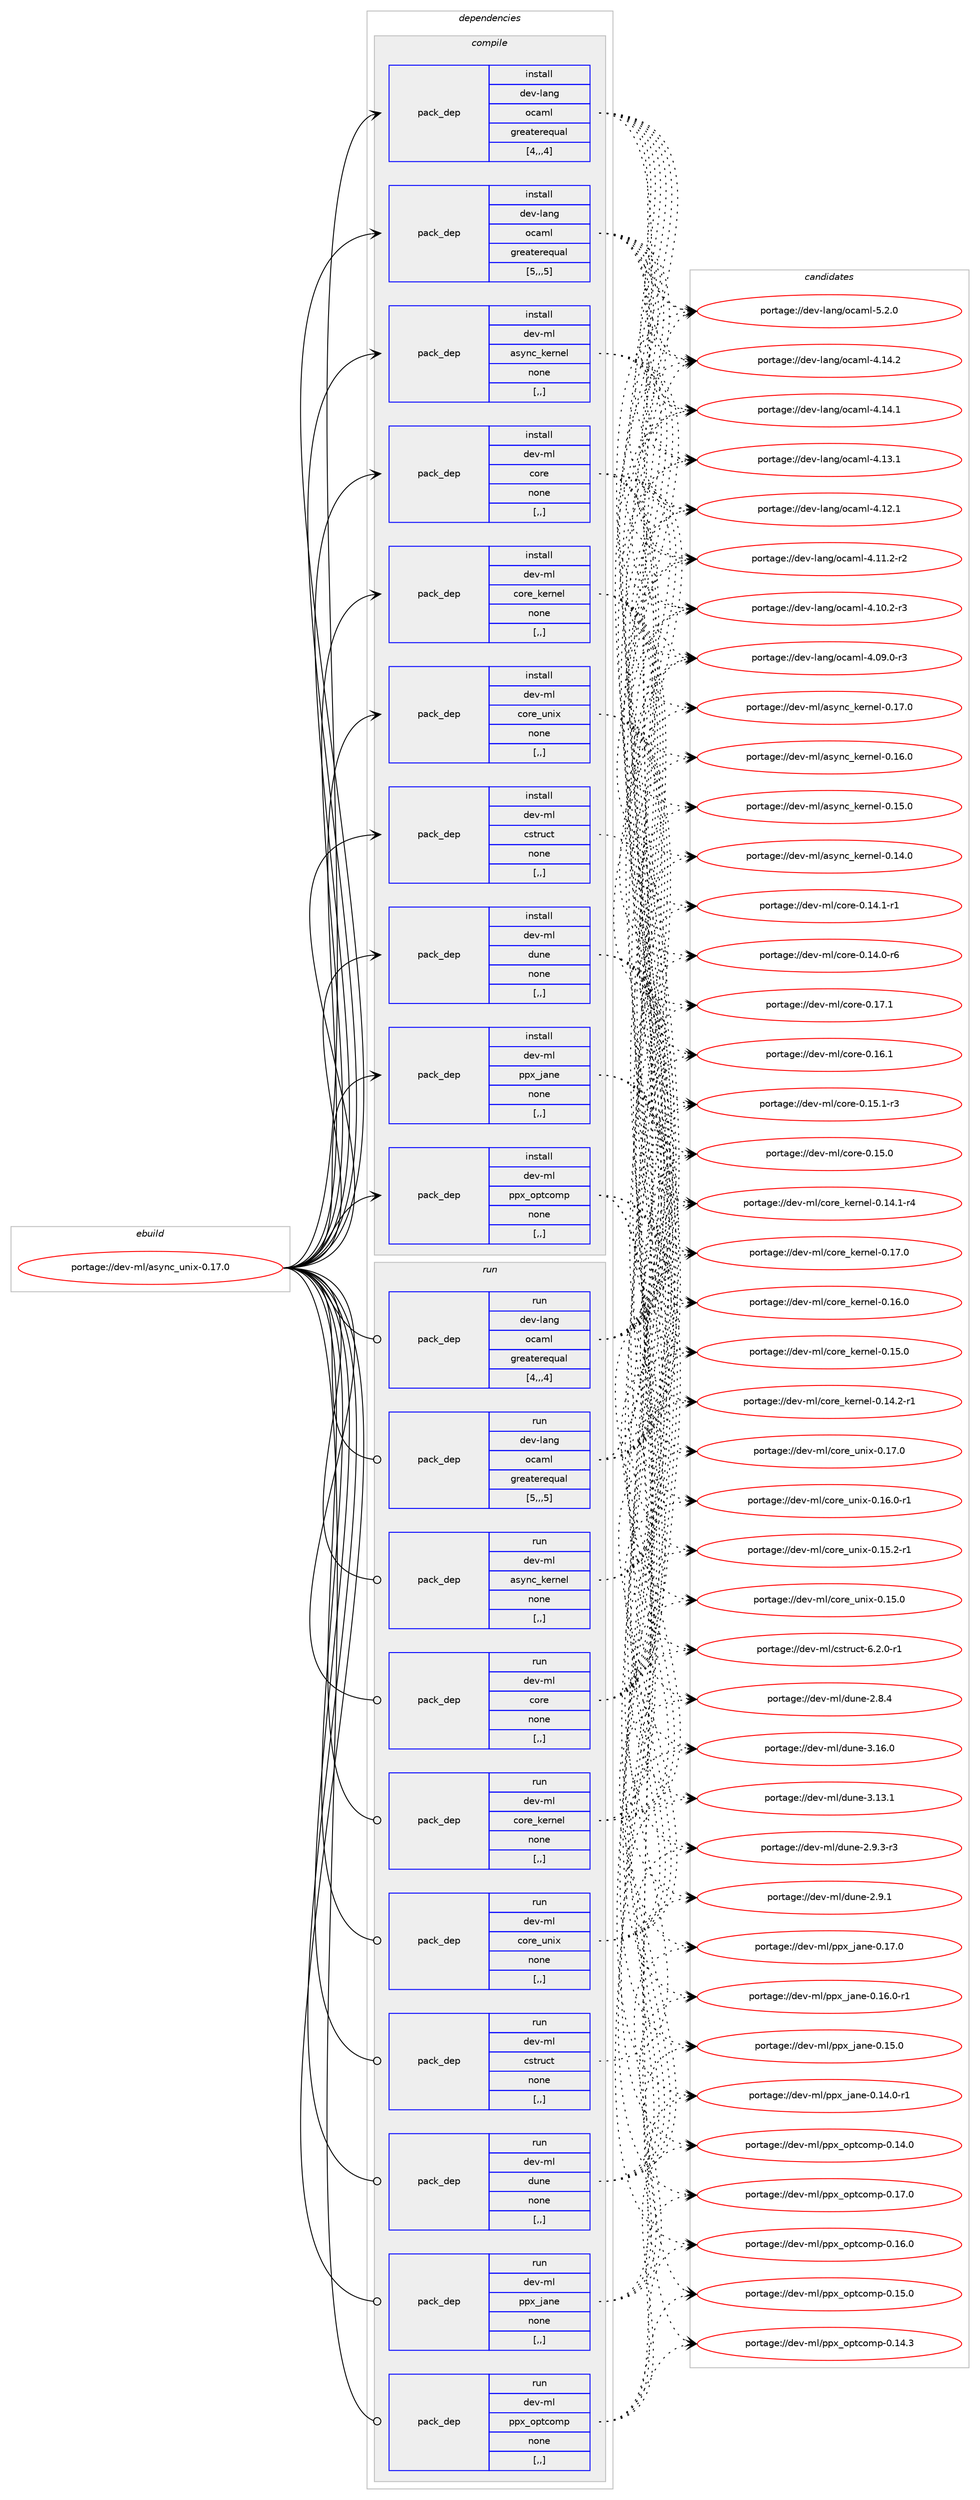 digraph prolog {

# *************
# Graph options
# *************

newrank=true;
concentrate=true;
compound=true;
graph [rankdir=LR,fontname=Helvetica,fontsize=10,ranksep=1.5];#, ranksep=2.5, nodesep=0.2];
edge  [arrowhead=vee];
node  [fontname=Helvetica,fontsize=10];

# **********
# The ebuild
# **********

subgraph cluster_leftcol {
color=gray;
label=<<i>ebuild</i>>;
id [label="portage://dev-ml/async_unix-0.17.0", color=red, width=4, href="../dev-ml/async_unix-0.17.0.svg"];
}

# ****************
# The dependencies
# ****************

subgraph cluster_midcol {
color=gray;
label=<<i>dependencies</i>>;
subgraph cluster_compile {
fillcolor="#eeeeee";
style=filled;
label=<<i>compile</i>>;
subgraph pack447423 {
dependency611666 [label=<<TABLE BORDER="0" CELLBORDER="1" CELLSPACING="0" CELLPADDING="4" WIDTH="220"><TR><TD ROWSPAN="6" CELLPADDING="30">pack_dep</TD></TR><TR><TD WIDTH="110">install</TD></TR><TR><TD>dev-lang</TD></TR><TR><TD>ocaml</TD></TR><TR><TD>greaterequal</TD></TR><TR><TD>[4,,,4]</TD></TR></TABLE>>, shape=none, color=blue];
}
id:e -> dependency611666:w [weight=20,style="solid",arrowhead="vee"];
subgraph pack447424 {
dependency611667 [label=<<TABLE BORDER="0" CELLBORDER="1" CELLSPACING="0" CELLPADDING="4" WIDTH="220"><TR><TD ROWSPAN="6" CELLPADDING="30">pack_dep</TD></TR><TR><TD WIDTH="110">install</TD></TR><TR><TD>dev-lang</TD></TR><TR><TD>ocaml</TD></TR><TR><TD>greaterequal</TD></TR><TR><TD>[5,,,5]</TD></TR></TABLE>>, shape=none, color=blue];
}
id:e -> dependency611667:w [weight=20,style="solid",arrowhead="vee"];
subgraph pack447425 {
dependency611668 [label=<<TABLE BORDER="0" CELLBORDER="1" CELLSPACING="0" CELLPADDING="4" WIDTH="220"><TR><TD ROWSPAN="6" CELLPADDING="30">pack_dep</TD></TR><TR><TD WIDTH="110">install</TD></TR><TR><TD>dev-ml</TD></TR><TR><TD>async_kernel</TD></TR><TR><TD>none</TD></TR><TR><TD>[,,]</TD></TR></TABLE>>, shape=none, color=blue];
}
id:e -> dependency611668:w [weight=20,style="solid",arrowhead="vee"];
subgraph pack447426 {
dependency611669 [label=<<TABLE BORDER="0" CELLBORDER="1" CELLSPACING="0" CELLPADDING="4" WIDTH="220"><TR><TD ROWSPAN="6" CELLPADDING="30">pack_dep</TD></TR><TR><TD WIDTH="110">install</TD></TR><TR><TD>dev-ml</TD></TR><TR><TD>core</TD></TR><TR><TD>none</TD></TR><TR><TD>[,,]</TD></TR></TABLE>>, shape=none, color=blue];
}
id:e -> dependency611669:w [weight=20,style="solid",arrowhead="vee"];
subgraph pack447427 {
dependency611670 [label=<<TABLE BORDER="0" CELLBORDER="1" CELLSPACING="0" CELLPADDING="4" WIDTH="220"><TR><TD ROWSPAN="6" CELLPADDING="30">pack_dep</TD></TR><TR><TD WIDTH="110">install</TD></TR><TR><TD>dev-ml</TD></TR><TR><TD>core_kernel</TD></TR><TR><TD>none</TD></TR><TR><TD>[,,]</TD></TR></TABLE>>, shape=none, color=blue];
}
id:e -> dependency611670:w [weight=20,style="solid",arrowhead="vee"];
subgraph pack447428 {
dependency611671 [label=<<TABLE BORDER="0" CELLBORDER="1" CELLSPACING="0" CELLPADDING="4" WIDTH="220"><TR><TD ROWSPAN="6" CELLPADDING="30">pack_dep</TD></TR><TR><TD WIDTH="110">install</TD></TR><TR><TD>dev-ml</TD></TR><TR><TD>core_unix</TD></TR><TR><TD>none</TD></TR><TR><TD>[,,]</TD></TR></TABLE>>, shape=none, color=blue];
}
id:e -> dependency611671:w [weight=20,style="solid",arrowhead="vee"];
subgraph pack447429 {
dependency611672 [label=<<TABLE BORDER="0" CELLBORDER="1" CELLSPACING="0" CELLPADDING="4" WIDTH="220"><TR><TD ROWSPAN="6" CELLPADDING="30">pack_dep</TD></TR><TR><TD WIDTH="110">install</TD></TR><TR><TD>dev-ml</TD></TR><TR><TD>cstruct</TD></TR><TR><TD>none</TD></TR><TR><TD>[,,]</TD></TR></TABLE>>, shape=none, color=blue];
}
id:e -> dependency611672:w [weight=20,style="solid",arrowhead="vee"];
subgraph pack447430 {
dependency611673 [label=<<TABLE BORDER="0" CELLBORDER="1" CELLSPACING="0" CELLPADDING="4" WIDTH="220"><TR><TD ROWSPAN="6" CELLPADDING="30">pack_dep</TD></TR><TR><TD WIDTH="110">install</TD></TR><TR><TD>dev-ml</TD></TR><TR><TD>dune</TD></TR><TR><TD>none</TD></TR><TR><TD>[,,]</TD></TR></TABLE>>, shape=none, color=blue];
}
id:e -> dependency611673:w [weight=20,style="solid",arrowhead="vee"];
subgraph pack447431 {
dependency611674 [label=<<TABLE BORDER="0" CELLBORDER="1" CELLSPACING="0" CELLPADDING="4" WIDTH="220"><TR><TD ROWSPAN="6" CELLPADDING="30">pack_dep</TD></TR><TR><TD WIDTH="110">install</TD></TR><TR><TD>dev-ml</TD></TR><TR><TD>ppx_jane</TD></TR><TR><TD>none</TD></TR><TR><TD>[,,]</TD></TR></TABLE>>, shape=none, color=blue];
}
id:e -> dependency611674:w [weight=20,style="solid",arrowhead="vee"];
subgraph pack447432 {
dependency611675 [label=<<TABLE BORDER="0" CELLBORDER="1" CELLSPACING="0" CELLPADDING="4" WIDTH="220"><TR><TD ROWSPAN="6" CELLPADDING="30">pack_dep</TD></TR><TR><TD WIDTH="110">install</TD></TR><TR><TD>dev-ml</TD></TR><TR><TD>ppx_optcomp</TD></TR><TR><TD>none</TD></TR><TR><TD>[,,]</TD></TR></TABLE>>, shape=none, color=blue];
}
id:e -> dependency611675:w [weight=20,style="solid",arrowhead="vee"];
}
subgraph cluster_compileandrun {
fillcolor="#eeeeee";
style=filled;
label=<<i>compile and run</i>>;
}
subgraph cluster_run {
fillcolor="#eeeeee";
style=filled;
label=<<i>run</i>>;
subgraph pack447433 {
dependency611676 [label=<<TABLE BORDER="0" CELLBORDER="1" CELLSPACING="0" CELLPADDING="4" WIDTH="220"><TR><TD ROWSPAN="6" CELLPADDING="30">pack_dep</TD></TR><TR><TD WIDTH="110">run</TD></TR><TR><TD>dev-lang</TD></TR><TR><TD>ocaml</TD></TR><TR><TD>greaterequal</TD></TR><TR><TD>[4,,,4]</TD></TR></TABLE>>, shape=none, color=blue];
}
id:e -> dependency611676:w [weight=20,style="solid",arrowhead="odot"];
subgraph pack447434 {
dependency611677 [label=<<TABLE BORDER="0" CELLBORDER="1" CELLSPACING="0" CELLPADDING="4" WIDTH="220"><TR><TD ROWSPAN="6" CELLPADDING="30">pack_dep</TD></TR><TR><TD WIDTH="110">run</TD></TR><TR><TD>dev-lang</TD></TR><TR><TD>ocaml</TD></TR><TR><TD>greaterequal</TD></TR><TR><TD>[5,,,5]</TD></TR></TABLE>>, shape=none, color=blue];
}
id:e -> dependency611677:w [weight=20,style="solid",arrowhead="odot"];
subgraph pack447435 {
dependency611678 [label=<<TABLE BORDER="0" CELLBORDER="1" CELLSPACING="0" CELLPADDING="4" WIDTH="220"><TR><TD ROWSPAN="6" CELLPADDING="30">pack_dep</TD></TR><TR><TD WIDTH="110">run</TD></TR><TR><TD>dev-ml</TD></TR><TR><TD>async_kernel</TD></TR><TR><TD>none</TD></TR><TR><TD>[,,]</TD></TR></TABLE>>, shape=none, color=blue];
}
id:e -> dependency611678:w [weight=20,style="solid",arrowhead="odot"];
subgraph pack447436 {
dependency611679 [label=<<TABLE BORDER="0" CELLBORDER="1" CELLSPACING="0" CELLPADDING="4" WIDTH="220"><TR><TD ROWSPAN="6" CELLPADDING="30">pack_dep</TD></TR><TR><TD WIDTH="110">run</TD></TR><TR><TD>dev-ml</TD></TR><TR><TD>core</TD></TR><TR><TD>none</TD></TR><TR><TD>[,,]</TD></TR></TABLE>>, shape=none, color=blue];
}
id:e -> dependency611679:w [weight=20,style="solid",arrowhead="odot"];
subgraph pack447437 {
dependency611680 [label=<<TABLE BORDER="0" CELLBORDER="1" CELLSPACING="0" CELLPADDING="4" WIDTH="220"><TR><TD ROWSPAN="6" CELLPADDING="30">pack_dep</TD></TR><TR><TD WIDTH="110">run</TD></TR><TR><TD>dev-ml</TD></TR><TR><TD>core_kernel</TD></TR><TR><TD>none</TD></TR><TR><TD>[,,]</TD></TR></TABLE>>, shape=none, color=blue];
}
id:e -> dependency611680:w [weight=20,style="solid",arrowhead="odot"];
subgraph pack447438 {
dependency611681 [label=<<TABLE BORDER="0" CELLBORDER="1" CELLSPACING="0" CELLPADDING="4" WIDTH="220"><TR><TD ROWSPAN="6" CELLPADDING="30">pack_dep</TD></TR><TR><TD WIDTH="110">run</TD></TR><TR><TD>dev-ml</TD></TR><TR><TD>core_unix</TD></TR><TR><TD>none</TD></TR><TR><TD>[,,]</TD></TR></TABLE>>, shape=none, color=blue];
}
id:e -> dependency611681:w [weight=20,style="solid",arrowhead="odot"];
subgraph pack447439 {
dependency611682 [label=<<TABLE BORDER="0" CELLBORDER="1" CELLSPACING="0" CELLPADDING="4" WIDTH="220"><TR><TD ROWSPAN="6" CELLPADDING="30">pack_dep</TD></TR><TR><TD WIDTH="110">run</TD></TR><TR><TD>dev-ml</TD></TR><TR><TD>cstruct</TD></TR><TR><TD>none</TD></TR><TR><TD>[,,]</TD></TR></TABLE>>, shape=none, color=blue];
}
id:e -> dependency611682:w [weight=20,style="solid",arrowhead="odot"];
subgraph pack447440 {
dependency611683 [label=<<TABLE BORDER="0" CELLBORDER="1" CELLSPACING="0" CELLPADDING="4" WIDTH="220"><TR><TD ROWSPAN="6" CELLPADDING="30">pack_dep</TD></TR><TR><TD WIDTH="110">run</TD></TR><TR><TD>dev-ml</TD></TR><TR><TD>dune</TD></TR><TR><TD>none</TD></TR><TR><TD>[,,]</TD></TR></TABLE>>, shape=none, color=blue];
}
id:e -> dependency611683:w [weight=20,style="solid",arrowhead="odot"];
subgraph pack447441 {
dependency611684 [label=<<TABLE BORDER="0" CELLBORDER="1" CELLSPACING="0" CELLPADDING="4" WIDTH="220"><TR><TD ROWSPAN="6" CELLPADDING="30">pack_dep</TD></TR><TR><TD WIDTH="110">run</TD></TR><TR><TD>dev-ml</TD></TR><TR><TD>ppx_jane</TD></TR><TR><TD>none</TD></TR><TR><TD>[,,]</TD></TR></TABLE>>, shape=none, color=blue];
}
id:e -> dependency611684:w [weight=20,style="solid",arrowhead="odot"];
subgraph pack447442 {
dependency611685 [label=<<TABLE BORDER="0" CELLBORDER="1" CELLSPACING="0" CELLPADDING="4" WIDTH="220"><TR><TD ROWSPAN="6" CELLPADDING="30">pack_dep</TD></TR><TR><TD WIDTH="110">run</TD></TR><TR><TD>dev-ml</TD></TR><TR><TD>ppx_optcomp</TD></TR><TR><TD>none</TD></TR><TR><TD>[,,]</TD></TR></TABLE>>, shape=none, color=blue];
}
id:e -> dependency611685:w [weight=20,style="solid",arrowhead="odot"];
}
}

# **************
# The candidates
# **************

subgraph cluster_choices {
rank=same;
color=gray;
label=<<i>candidates</i>>;

subgraph choice447423 {
color=black;
nodesep=1;
choice1001011184510897110103471119997109108455346504648 [label="portage://dev-lang/ocaml-5.2.0", color=red, width=4,href="../dev-lang/ocaml-5.2.0.svg"];
choice100101118451089711010347111999710910845524649524650 [label="portage://dev-lang/ocaml-4.14.2", color=red, width=4,href="../dev-lang/ocaml-4.14.2.svg"];
choice100101118451089711010347111999710910845524649524649 [label="portage://dev-lang/ocaml-4.14.1", color=red, width=4,href="../dev-lang/ocaml-4.14.1.svg"];
choice100101118451089711010347111999710910845524649514649 [label="portage://dev-lang/ocaml-4.13.1", color=red, width=4,href="../dev-lang/ocaml-4.13.1.svg"];
choice100101118451089711010347111999710910845524649504649 [label="portage://dev-lang/ocaml-4.12.1", color=red, width=4,href="../dev-lang/ocaml-4.12.1.svg"];
choice1001011184510897110103471119997109108455246494946504511450 [label="portage://dev-lang/ocaml-4.11.2-r2", color=red, width=4,href="../dev-lang/ocaml-4.11.2-r2.svg"];
choice1001011184510897110103471119997109108455246494846504511451 [label="portage://dev-lang/ocaml-4.10.2-r3", color=red, width=4,href="../dev-lang/ocaml-4.10.2-r3.svg"];
choice1001011184510897110103471119997109108455246485746484511451 [label="portage://dev-lang/ocaml-4.09.0-r3", color=red, width=4,href="../dev-lang/ocaml-4.09.0-r3.svg"];
dependency611666:e -> choice1001011184510897110103471119997109108455346504648:w [style=dotted,weight="100"];
dependency611666:e -> choice100101118451089711010347111999710910845524649524650:w [style=dotted,weight="100"];
dependency611666:e -> choice100101118451089711010347111999710910845524649524649:w [style=dotted,weight="100"];
dependency611666:e -> choice100101118451089711010347111999710910845524649514649:w [style=dotted,weight="100"];
dependency611666:e -> choice100101118451089711010347111999710910845524649504649:w [style=dotted,weight="100"];
dependency611666:e -> choice1001011184510897110103471119997109108455246494946504511450:w [style=dotted,weight="100"];
dependency611666:e -> choice1001011184510897110103471119997109108455246494846504511451:w [style=dotted,weight="100"];
dependency611666:e -> choice1001011184510897110103471119997109108455246485746484511451:w [style=dotted,weight="100"];
}
subgraph choice447424 {
color=black;
nodesep=1;
choice1001011184510897110103471119997109108455346504648 [label="portage://dev-lang/ocaml-5.2.0", color=red, width=4,href="../dev-lang/ocaml-5.2.0.svg"];
choice100101118451089711010347111999710910845524649524650 [label="portage://dev-lang/ocaml-4.14.2", color=red, width=4,href="../dev-lang/ocaml-4.14.2.svg"];
choice100101118451089711010347111999710910845524649524649 [label="portage://dev-lang/ocaml-4.14.1", color=red, width=4,href="../dev-lang/ocaml-4.14.1.svg"];
choice100101118451089711010347111999710910845524649514649 [label="portage://dev-lang/ocaml-4.13.1", color=red, width=4,href="../dev-lang/ocaml-4.13.1.svg"];
choice100101118451089711010347111999710910845524649504649 [label="portage://dev-lang/ocaml-4.12.1", color=red, width=4,href="../dev-lang/ocaml-4.12.1.svg"];
choice1001011184510897110103471119997109108455246494946504511450 [label="portage://dev-lang/ocaml-4.11.2-r2", color=red, width=4,href="../dev-lang/ocaml-4.11.2-r2.svg"];
choice1001011184510897110103471119997109108455246494846504511451 [label="portage://dev-lang/ocaml-4.10.2-r3", color=red, width=4,href="../dev-lang/ocaml-4.10.2-r3.svg"];
choice1001011184510897110103471119997109108455246485746484511451 [label="portage://dev-lang/ocaml-4.09.0-r3", color=red, width=4,href="../dev-lang/ocaml-4.09.0-r3.svg"];
dependency611667:e -> choice1001011184510897110103471119997109108455346504648:w [style=dotted,weight="100"];
dependency611667:e -> choice100101118451089711010347111999710910845524649524650:w [style=dotted,weight="100"];
dependency611667:e -> choice100101118451089711010347111999710910845524649524649:w [style=dotted,weight="100"];
dependency611667:e -> choice100101118451089711010347111999710910845524649514649:w [style=dotted,weight="100"];
dependency611667:e -> choice100101118451089711010347111999710910845524649504649:w [style=dotted,weight="100"];
dependency611667:e -> choice1001011184510897110103471119997109108455246494946504511450:w [style=dotted,weight="100"];
dependency611667:e -> choice1001011184510897110103471119997109108455246494846504511451:w [style=dotted,weight="100"];
dependency611667:e -> choice1001011184510897110103471119997109108455246485746484511451:w [style=dotted,weight="100"];
}
subgraph choice447425 {
color=black;
nodesep=1;
choice100101118451091084797115121110999510710111411010110845484649554648 [label="portage://dev-ml/async_kernel-0.17.0", color=red, width=4,href="../dev-ml/async_kernel-0.17.0.svg"];
choice100101118451091084797115121110999510710111411010110845484649544648 [label="portage://dev-ml/async_kernel-0.16.0", color=red, width=4,href="../dev-ml/async_kernel-0.16.0.svg"];
choice100101118451091084797115121110999510710111411010110845484649534648 [label="portage://dev-ml/async_kernel-0.15.0", color=red, width=4,href="../dev-ml/async_kernel-0.15.0.svg"];
choice100101118451091084797115121110999510710111411010110845484649524648 [label="portage://dev-ml/async_kernel-0.14.0", color=red, width=4,href="../dev-ml/async_kernel-0.14.0.svg"];
dependency611668:e -> choice100101118451091084797115121110999510710111411010110845484649554648:w [style=dotted,weight="100"];
dependency611668:e -> choice100101118451091084797115121110999510710111411010110845484649544648:w [style=dotted,weight="100"];
dependency611668:e -> choice100101118451091084797115121110999510710111411010110845484649534648:w [style=dotted,weight="100"];
dependency611668:e -> choice100101118451091084797115121110999510710111411010110845484649524648:w [style=dotted,weight="100"];
}
subgraph choice447426 {
color=black;
nodesep=1;
choice10010111845109108479911111410145484649554649 [label="portage://dev-ml/core-0.17.1", color=red, width=4,href="../dev-ml/core-0.17.1.svg"];
choice10010111845109108479911111410145484649544649 [label="portage://dev-ml/core-0.16.1", color=red, width=4,href="../dev-ml/core-0.16.1.svg"];
choice100101118451091084799111114101454846495346494511451 [label="portage://dev-ml/core-0.15.1-r3", color=red, width=4,href="../dev-ml/core-0.15.1-r3.svg"];
choice10010111845109108479911111410145484649534648 [label="portage://dev-ml/core-0.15.0", color=red, width=4,href="../dev-ml/core-0.15.0.svg"];
choice100101118451091084799111114101454846495246494511449 [label="portage://dev-ml/core-0.14.1-r1", color=red, width=4,href="../dev-ml/core-0.14.1-r1.svg"];
choice100101118451091084799111114101454846495246484511454 [label="portage://dev-ml/core-0.14.0-r6", color=red, width=4,href="../dev-ml/core-0.14.0-r6.svg"];
dependency611669:e -> choice10010111845109108479911111410145484649554649:w [style=dotted,weight="100"];
dependency611669:e -> choice10010111845109108479911111410145484649544649:w [style=dotted,weight="100"];
dependency611669:e -> choice100101118451091084799111114101454846495346494511451:w [style=dotted,weight="100"];
dependency611669:e -> choice10010111845109108479911111410145484649534648:w [style=dotted,weight="100"];
dependency611669:e -> choice100101118451091084799111114101454846495246494511449:w [style=dotted,weight="100"];
dependency611669:e -> choice100101118451091084799111114101454846495246484511454:w [style=dotted,weight="100"];
}
subgraph choice447427 {
color=black;
nodesep=1;
choice1001011184510910847991111141019510710111411010110845484649554648 [label="portage://dev-ml/core_kernel-0.17.0", color=red, width=4,href="../dev-ml/core_kernel-0.17.0.svg"];
choice1001011184510910847991111141019510710111411010110845484649544648 [label="portage://dev-ml/core_kernel-0.16.0", color=red, width=4,href="../dev-ml/core_kernel-0.16.0.svg"];
choice1001011184510910847991111141019510710111411010110845484649534648 [label="portage://dev-ml/core_kernel-0.15.0", color=red, width=4,href="../dev-ml/core_kernel-0.15.0.svg"];
choice10010111845109108479911111410195107101114110101108454846495246504511449 [label="portage://dev-ml/core_kernel-0.14.2-r1", color=red, width=4,href="../dev-ml/core_kernel-0.14.2-r1.svg"];
choice10010111845109108479911111410195107101114110101108454846495246494511452 [label="portage://dev-ml/core_kernel-0.14.1-r4", color=red, width=4,href="../dev-ml/core_kernel-0.14.1-r4.svg"];
dependency611670:e -> choice1001011184510910847991111141019510710111411010110845484649554648:w [style=dotted,weight="100"];
dependency611670:e -> choice1001011184510910847991111141019510710111411010110845484649544648:w [style=dotted,weight="100"];
dependency611670:e -> choice1001011184510910847991111141019510710111411010110845484649534648:w [style=dotted,weight="100"];
dependency611670:e -> choice10010111845109108479911111410195107101114110101108454846495246504511449:w [style=dotted,weight="100"];
dependency611670:e -> choice10010111845109108479911111410195107101114110101108454846495246494511452:w [style=dotted,weight="100"];
}
subgraph choice447428 {
color=black;
nodesep=1;
choice1001011184510910847991111141019511711010512045484649554648 [label="portage://dev-ml/core_unix-0.17.0", color=red, width=4,href="../dev-ml/core_unix-0.17.0.svg"];
choice10010111845109108479911111410195117110105120454846495446484511449 [label="portage://dev-ml/core_unix-0.16.0-r1", color=red, width=4,href="../dev-ml/core_unix-0.16.0-r1.svg"];
choice10010111845109108479911111410195117110105120454846495346504511449 [label="portage://dev-ml/core_unix-0.15.2-r1", color=red, width=4,href="../dev-ml/core_unix-0.15.2-r1.svg"];
choice1001011184510910847991111141019511711010512045484649534648 [label="portage://dev-ml/core_unix-0.15.0", color=red, width=4,href="../dev-ml/core_unix-0.15.0.svg"];
dependency611671:e -> choice1001011184510910847991111141019511711010512045484649554648:w [style=dotted,weight="100"];
dependency611671:e -> choice10010111845109108479911111410195117110105120454846495446484511449:w [style=dotted,weight="100"];
dependency611671:e -> choice10010111845109108479911111410195117110105120454846495346504511449:w [style=dotted,weight="100"];
dependency611671:e -> choice1001011184510910847991111141019511711010512045484649534648:w [style=dotted,weight="100"];
}
subgraph choice447429 {
color=black;
nodesep=1;
choice100101118451091084799115116114117991164554465046484511449 [label="portage://dev-ml/cstruct-6.2.0-r1", color=red, width=4,href="../dev-ml/cstruct-6.2.0-r1.svg"];
dependency611672:e -> choice100101118451091084799115116114117991164554465046484511449:w [style=dotted,weight="100"];
}
subgraph choice447430 {
color=black;
nodesep=1;
choice100101118451091084710011711010145514649544648 [label="portage://dev-ml/dune-3.16.0", color=red, width=4,href="../dev-ml/dune-3.16.0.svg"];
choice100101118451091084710011711010145514649514649 [label="portage://dev-ml/dune-3.13.1", color=red, width=4,href="../dev-ml/dune-3.13.1.svg"];
choice10010111845109108471001171101014550465746514511451 [label="portage://dev-ml/dune-2.9.3-r3", color=red, width=4,href="../dev-ml/dune-2.9.3-r3.svg"];
choice1001011184510910847100117110101455046574649 [label="portage://dev-ml/dune-2.9.1", color=red, width=4,href="../dev-ml/dune-2.9.1.svg"];
choice1001011184510910847100117110101455046564652 [label="portage://dev-ml/dune-2.8.4", color=red, width=4,href="../dev-ml/dune-2.8.4.svg"];
dependency611673:e -> choice100101118451091084710011711010145514649544648:w [style=dotted,weight="100"];
dependency611673:e -> choice100101118451091084710011711010145514649514649:w [style=dotted,weight="100"];
dependency611673:e -> choice10010111845109108471001171101014550465746514511451:w [style=dotted,weight="100"];
dependency611673:e -> choice1001011184510910847100117110101455046574649:w [style=dotted,weight="100"];
dependency611673:e -> choice1001011184510910847100117110101455046564652:w [style=dotted,weight="100"];
}
subgraph choice447431 {
color=black;
nodesep=1;
choice1001011184510910847112112120951069711010145484649554648 [label="portage://dev-ml/ppx_jane-0.17.0", color=red, width=4,href="../dev-ml/ppx_jane-0.17.0.svg"];
choice10010111845109108471121121209510697110101454846495446484511449 [label="portage://dev-ml/ppx_jane-0.16.0-r1", color=red, width=4,href="../dev-ml/ppx_jane-0.16.0-r1.svg"];
choice1001011184510910847112112120951069711010145484649534648 [label="portage://dev-ml/ppx_jane-0.15.0", color=red, width=4,href="../dev-ml/ppx_jane-0.15.0.svg"];
choice10010111845109108471121121209510697110101454846495246484511449 [label="portage://dev-ml/ppx_jane-0.14.0-r1", color=red, width=4,href="../dev-ml/ppx_jane-0.14.0-r1.svg"];
dependency611674:e -> choice1001011184510910847112112120951069711010145484649554648:w [style=dotted,weight="100"];
dependency611674:e -> choice10010111845109108471121121209510697110101454846495446484511449:w [style=dotted,weight="100"];
dependency611674:e -> choice1001011184510910847112112120951069711010145484649534648:w [style=dotted,weight="100"];
dependency611674:e -> choice10010111845109108471121121209510697110101454846495246484511449:w [style=dotted,weight="100"];
}
subgraph choice447432 {
color=black;
nodesep=1;
choice1001011184510910847112112120951111121169911110911245484649554648 [label="portage://dev-ml/ppx_optcomp-0.17.0", color=red, width=4,href="../dev-ml/ppx_optcomp-0.17.0.svg"];
choice1001011184510910847112112120951111121169911110911245484649544648 [label="portage://dev-ml/ppx_optcomp-0.16.0", color=red, width=4,href="../dev-ml/ppx_optcomp-0.16.0.svg"];
choice1001011184510910847112112120951111121169911110911245484649534648 [label="portage://dev-ml/ppx_optcomp-0.15.0", color=red, width=4,href="../dev-ml/ppx_optcomp-0.15.0.svg"];
choice1001011184510910847112112120951111121169911110911245484649524651 [label="portage://dev-ml/ppx_optcomp-0.14.3", color=red, width=4,href="../dev-ml/ppx_optcomp-0.14.3.svg"];
choice1001011184510910847112112120951111121169911110911245484649524648 [label="portage://dev-ml/ppx_optcomp-0.14.0", color=red, width=4,href="../dev-ml/ppx_optcomp-0.14.0.svg"];
dependency611675:e -> choice1001011184510910847112112120951111121169911110911245484649554648:w [style=dotted,weight="100"];
dependency611675:e -> choice1001011184510910847112112120951111121169911110911245484649544648:w [style=dotted,weight="100"];
dependency611675:e -> choice1001011184510910847112112120951111121169911110911245484649534648:w [style=dotted,weight="100"];
dependency611675:e -> choice1001011184510910847112112120951111121169911110911245484649524651:w [style=dotted,weight="100"];
dependency611675:e -> choice1001011184510910847112112120951111121169911110911245484649524648:w [style=dotted,weight="100"];
}
subgraph choice447433 {
color=black;
nodesep=1;
choice1001011184510897110103471119997109108455346504648 [label="portage://dev-lang/ocaml-5.2.0", color=red, width=4,href="../dev-lang/ocaml-5.2.0.svg"];
choice100101118451089711010347111999710910845524649524650 [label="portage://dev-lang/ocaml-4.14.2", color=red, width=4,href="../dev-lang/ocaml-4.14.2.svg"];
choice100101118451089711010347111999710910845524649524649 [label="portage://dev-lang/ocaml-4.14.1", color=red, width=4,href="../dev-lang/ocaml-4.14.1.svg"];
choice100101118451089711010347111999710910845524649514649 [label="portage://dev-lang/ocaml-4.13.1", color=red, width=4,href="../dev-lang/ocaml-4.13.1.svg"];
choice100101118451089711010347111999710910845524649504649 [label="portage://dev-lang/ocaml-4.12.1", color=red, width=4,href="../dev-lang/ocaml-4.12.1.svg"];
choice1001011184510897110103471119997109108455246494946504511450 [label="portage://dev-lang/ocaml-4.11.2-r2", color=red, width=4,href="../dev-lang/ocaml-4.11.2-r2.svg"];
choice1001011184510897110103471119997109108455246494846504511451 [label="portage://dev-lang/ocaml-4.10.2-r3", color=red, width=4,href="../dev-lang/ocaml-4.10.2-r3.svg"];
choice1001011184510897110103471119997109108455246485746484511451 [label="portage://dev-lang/ocaml-4.09.0-r3", color=red, width=4,href="../dev-lang/ocaml-4.09.0-r3.svg"];
dependency611676:e -> choice1001011184510897110103471119997109108455346504648:w [style=dotted,weight="100"];
dependency611676:e -> choice100101118451089711010347111999710910845524649524650:w [style=dotted,weight="100"];
dependency611676:e -> choice100101118451089711010347111999710910845524649524649:w [style=dotted,weight="100"];
dependency611676:e -> choice100101118451089711010347111999710910845524649514649:w [style=dotted,weight="100"];
dependency611676:e -> choice100101118451089711010347111999710910845524649504649:w [style=dotted,weight="100"];
dependency611676:e -> choice1001011184510897110103471119997109108455246494946504511450:w [style=dotted,weight="100"];
dependency611676:e -> choice1001011184510897110103471119997109108455246494846504511451:w [style=dotted,weight="100"];
dependency611676:e -> choice1001011184510897110103471119997109108455246485746484511451:w [style=dotted,weight="100"];
}
subgraph choice447434 {
color=black;
nodesep=1;
choice1001011184510897110103471119997109108455346504648 [label="portage://dev-lang/ocaml-5.2.0", color=red, width=4,href="../dev-lang/ocaml-5.2.0.svg"];
choice100101118451089711010347111999710910845524649524650 [label="portage://dev-lang/ocaml-4.14.2", color=red, width=4,href="../dev-lang/ocaml-4.14.2.svg"];
choice100101118451089711010347111999710910845524649524649 [label="portage://dev-lang/ocaml-4.14.1", color=red, width=4,href="../dev-lang/ocaml-4.14.1.svg"];
choice100101118451089711010347111999710910845524649514649 [label="portage://dev-lang/ocaml-4.13.1", color=red, width=4,href="../dev-lang/ocaml-4.13.1.svg"];
choice100101118451089711010347111999710910845524649504649 [label="portage://dev-lang/ocaml-4.12.1", color=red, width=4,href="../dev-lang/ocaml-4.12.1.svg"];
choice1001011184510897110103471119997109108455246494946504511450 [label="portage://dev-lang/ocaml-4.11.2-r2", color=red, width=4,href="../dev-lang/ocaml-4.11.2-r2.svg"];
choice1001011184510897110103471119997109108455246494846504511451 [label="portage://dev-lang/ocaml-4.10.2-r3", color=red, width=4,href="../dev-lang/ocaml-4.10.2-r3.svg"];
choice1001011184510897110103471119997109108455246485746484511451 [label="portage://dev-lang/ocaml-4.09.0-r3", color=red, width=4,href="../dev-lang/ocaml-4.09.0-r3.svg"];
dependency611677:e -> choice1001011184510897110103471119997109108455346504648:w [style=dotted,weight="100"];
dependency611677:e -> choice100101118451089711010347111999710910845524649524650:w [style=dotted,weight="100"];
dependency611677:e -> choice100101118451089711010347111999710910845524649524649:w [style=dotted,weight="100"];
dependency611677:e -> choice100101118451089711010347111999710910845524649514649:w [style=dotted,weight="100"];
dependency611677:e -> choice100101118451089711010347111999710910845524649504649:w [style=dotted,weight="100"];
dependency611677:e -> choice1001011184510897110103471119997109108455246494946504511450:w [style=dotted,weight="100"];
dependency611677:e -> choice1001011184510897110103471119997109108455246494846504511451:w [style=dotted,weight="100"];
dependency611677:e -> choice1001011184510897110103471119997109108455246485746484511451:w [style=dotted,weight="100"];
}
subgraph choice447435 {
color=black;
nodesep=1;
choice100101118451091084797115121110999510710111411010110845484649554648 [label="portage://dev-ml/async_kernel-0.17.0", color=red, width=4,href="../dev-ml/async_kernel-0.17.0.svg"];
choice100101118451091084797115121110999510710111411010110845484649544648 [label="portage://dev-ml/async_kernel-0.16.0", color=red, width=4,href="../dev-ml/async_kernel-0.16.0.svg"];
choice100101118451091084797115121110999510710111411010110845484649534648 [label="portage://dev-ml/async_kernel-0.15.0", color=red, width=4,href="../dev-ml/async_kernel-0.15.0.svg"];
choice100101118451091084797115121110999510710111411010110845484649524648 [label="portage://dev-ml/async_kernel-0.14.0", color=red, width=4,href="../dev-ml/async_kernel-0.14.0.svg"];
dependency611678:e -> choice100101118451091084797115121110999510710111411010110845484649554648:w [style=dotted,weight="100"];
dependency611678:e -> choice100101118451091084797115121110999510710111411010110845484649544648:w [style=dotted,weight="100"];
dependency611678:e -> choice100101118451091084797115121110999510710111411010110845484649534648:w [style=dotted,weight="100"];
dependency611678:e -> choice100101118451091084797115121110999510710111411010110845484649524648:w [style=dotted,weight="100"];
}
subgraph choice447436 {
color=black;
nodesep=1;
choice10010111845109108479911111410145484649554649 [label="portage://dev-ml/core-0.17.1", color=red, width=4,href="../dev-ml/core-0.17.1.svg"];
choice10010111845109108479911111410145484649544649 [label="portage://dev-ml/core-0.16.1", color=red, width=4,href="../dev-ml/core-0.16.1.svg"];
choice100101118451091084799111114101454846495346494511451 [label="portage://dev-ml/core-0.15.1-r3", color=red, width=4,href="../dev-ml/core-0.15.1-r3.svg"];
choice10010111845109108479911111410145484649534648 [label="portage://dev-ml/core-0.15.0", color=red, width=4,href="../dev-ml/core-0.15.0.svg"];
choice100101118451091084799111114101454846495246494511449 [label="portage://dev-ml/core-0.14.1-r1", color=red, width=4,href="../dev-ml/core-0.14.1-r1.svg"];
choice100101118451091084799111114101454846495246484511454 [label="portage://dev-ml/core-0.14.0-r6", color=red, width=4,href="../dev-ml/core-0.14.0-r6.svg"];
dependency611679:e -> choice10010111845109108479911111410145484649554649:w [style=dotted,weight="100"];
dependency611679:e -> choice10010111845109108479911111410145484649544649:w [style=dotted,weight="100"];
dependency611679:e -> choice100101118451091084799111114101454846495346494511451:w [style=dotted,weight="100"];
dependency611679:e -> choice10010111845109108479911111410145484649534648:w [style=dotted,weight="100"];
dependency611679:e -> choice100101118451091084799111114101454846495246494511449:w [style=dotted,weight="100"];
dependency611679:e -> choice100101118451091084799111114101454846495246484511454:w [style=dotted,weight="100"];
}
subgraph choice447437 {
color=black;
nodesep=1;
choice1001011184510910847991111141019510710111411010110845484649554648 [label="portage://dev-ml/core_kernel-0.17.0", color=red, width=4,href="../dev-ml/core_kernel-0.17.0.svg"];
choice1001011184510910847991111141019510710111411010110845484649544648 [label="portage://dev-ml/core_kernel-0.16.0", color=red, width=4,href="../dev-ml/core_kernel-0.16.0.svg"];
choice1001011184510910847991111141019510710111411010110845484649534648 [label="portage://dev-ml/core_kernel-0.15.0", color=red, width=4,href="../dev-ml/core_kernel-0.15.0.svg"];
choice10010111845109108479911111410195107101114110101108454846495246504511449 [label="portage://dev-ml/core_kernel-0.14.2-r1", color=red, width=4,href="../dev-ml/core_kernel-0.14.2-r1.svg"];
choice10010111845109108479911111410195107101114110101108454846495246494511452 [label="portage://dev-ml/core_kernel-0.14.1-r4", color=red, width=4,href="../dev-ml/core_kernel-0.14.1-r4.svg"];
dependency611680:e -> choice1001011184510910847991111141019510710111411010110845484649554648:w [style=dotted,weight="100"];
dependency611680:e -> choice1001011184510910847991111141019510710111411010110845484649544648:w [style=dotted,weight="100"];
dependency611680:e -> choice1001011184510910847991111141019510710111411010110845484649534648:w [style=dotted,weight="100"];
dependency611680:e -> choice10010111845109108479911111410195107101114110101108454846495246504511449:w [style=dotted,weight="100"];
dependency611680:e -> choice10010111845109108479911111410195107101114110101108454846495246494511452:w [style=dotted,weight="100"];
}
subgraph choice447438 {
color=black;
nodesep=1;
choice1001011184510910847991111141019511711010512045484649554648 [label="portage://dev-ml/core_unix-0.17.0", color=red, width=4,href="../dev-ml/core_unix-0.17.0.svg"];
choice10010111845109108479911111410195117110105120454846495446484511449 [label="portage://dev-ml/core_unix-0.16.0-r1", color=red, width=4,href="../dev-ml/core_unix-0.16.0-r1.svg"];
choice10010111845109108479911111410195117110105120454846495346504511449 [label="portage://dev-ml/core_unix-0.15.2-r1", color=red, width=4,href="../dev-ml/core_unix-0.15.2-r1.svg"];
choice1001011184510910847991111141019511711010512045484649534648 [label="portage://dev-ml/core_unix-0.15.0", color=red, width=4,href="../dev-ml/core_unix-0.15.0.svg"];
dependency611681:e -> choice1001011184510910847991111141019511711010512045484649554648:w [style=dotted,weight="100"];
dependency611681:e -> choice10010111845109108479911111410195117110105120454846495446484511449:w [style=dotted,weight="100"];
dependency611681:e -> choice10010111845109108479911111410195117110105120454846495346504511449:w [style=dotted,weight="100"];
dependency611681:e -> choice1001011184510910847991111141019511711010512045484649534648:w [style=dotted,weight="100"];
}
subgraph choice447439 {
color=black;
nodesep=1;
choice100101118451091084799115116114117991164554465046484511449 [label="portage://dev-ml/cstruct-6.2.0-r1", color=red, width=4,href="../dev-ml/cstruct-6.2.0-r1.svg"];
dependency611682:e -> choice100101118451091084799115116114117991164554465046484511449:w [style=dotted,weight="100"];
}
subgraph choice447440 {
color=black;
nodesep=1;
choice100101118451091084710011711010145514649544648 [label="portage://dev-ml/dune-3.16.0", color=red, width=4,href="../dev-ml/dune-3.16.0.svg"];
choice100101118451091084710011711010145514649514649 [label="portage://dev-ml/dune-3.13.1", color=red, width=4,href="../dev-ml/dune-3.13.1.svg"];
choice10010111845109108471001171101014550465746514511451 [label="portage://dev-ml/dune-2.9.3-r3", color=red, width=4,href="../dev-ml/dune-2.9.3-r3.svg"];
choice1001011184510910847100117110101455046574649 [label="portage://dev-ml/dune-2.9.1", color=red, width=4,href="../dev-ml/dune-2.9.1.svg"];
choice1001011184510910847100117110101455046564652 [label="portage://dev-ml/dune-2.8.4", color=red, width=4,href="../dev-ml/dune-2.8.4.svg"];
dependency611683:e -> choice100101118451091084710011711010145514649544648:w [style=dotted,weight="100"];
dependency611683:e -> choice100101118451091084710011711010145514649514649:w [style=dotted,weight="100"];
dependency611683:e -> choice10010111845109108471001171101014550465746514511451:w [style=dotted,weight="100"];
dependency611683:e -> choice1001011184510910847100117110101455046574649:w [style=dotted,weight="100"];
dependency611683:e -> choice1001011184510910847100117110101455046564652:w [style=dotted,weight="100"];
}
subgraph choice447441 {
color=black;
nodesep=1;
choice1001011184510910847112112120951069711010145484649554648 [label="portage://dev-ml/ppx_jane-0.17.0", color=red, width=4,href="../dev-ml/ppx_jane-0.17.0.svg"];
choice10010111845109108471121121209510697110101454846495446484511449 [label="portage://dev-ml/ppx_jane-0.16.0-r1", color=red, width=4,href="../dev-ml/ppx_jane-0.16.0-r1.svg"];
choice1001011184510910847112112120951069711010145484649534648 [label="portage://dev-ml/ppx_jane-0.15.0", color=red, width=4,href="../dev-ml/ppx_jane-0.15.0.svg"];
choice10010111845109108471121121209510697110101454846495246484511449 [label="portage://dev-ml/ppx_jane-0.14.0-r1", color=red, width=4,href="../dev-ml/ppx_jane-0.14.0-r1.svg"];
dependency611684:e -> choice1001011184510910847112112120951069711010145484649554648:w [style=dotted,weight="100"];
dependency611684:e -> choice10010111845109108471121121209510697110101454846495446484511449:w [style=dotted,weight="100"];
dependency611684:e -> choice1001011184510910847112112120951069711010145484649534648:w [style=dotted,weight="100"];
dependency611684:e -> choice10010111845109108471121121209510697110101454846495246484511449:w [style=dotted,weight="100"];
}
subgraph choice447442 {
color=black;
nodesep=1;
choice1001011184510910847112112120951111121169911110911245484649554648 [label="portage://dev-ml/ppx_optcomp-0.17.0", color=red, width=4,href="../dev-ml/ppx_optcomp-0.17.0.svg"];
choice1001011184510910847112112120951111121169911110911245484649544648 [label="portage://dev-ml/ppx_optcomp-0.16.0", color=red, width=4,href="../dev-ml/ppx_optcomp-0.16.0.svg"];
choice1001011184510910847112112120951111121169911110911245484649534648 [label="portage://dev-ml/ppx_optcomp-0.15.0", color=red, width=4,href="../dev-ml/ppx_optcomp-0.15.0.svg"];
choice1001011184510910847112112120951111121169911110911245484649524651 [label="portage://dev-ml/ppx_optcomp-0.14.3", color=red, width=4,href="../dev-ml/ppx_optcomp-0.14.3.svg"];
choice1001011184510910847112112120951111121169911110911245484649524648 [label="portage://dev-ml/ppx_optcomp-0.14.0", color=red, width=4,href="../dev-ml/ppx_optcomp-0.14.0.svg"];
dependency611685:e -> choice1001011184510910847112112120951111121169911110911245484649554648:w [style=dotted,weight="100"];
dependency611685:e -> choice1001011184510910847112112120951111121169911110911245484649544648:w [style=dotted,weight="100"];
dependency611685:e -> choice1001011184510910847112112120951111121169911110911245484649534648:w [style=dotted,weight="100"];
dependency611685:e -> choice1001011184510910847112112120951111121169911110911245484649524651:w [style=dotted,weight="100"];
dependency611685:e -> choice1001011184510910847112112120951111121169911110911245484649524648:w [style=dotted,weight="100"];
}
}

}
